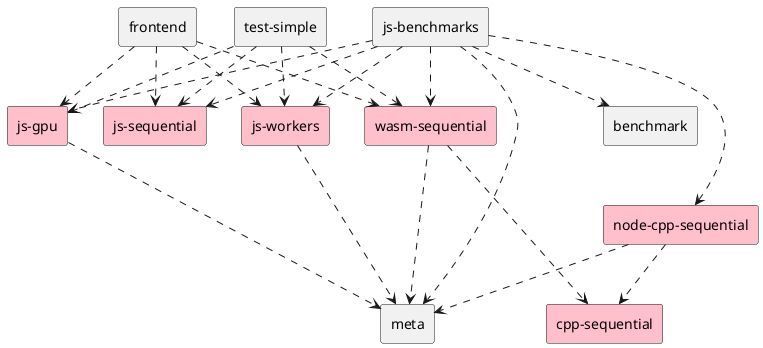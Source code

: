 @startuml deps

hide empty members
rectangle "benchmark" as benchmark
rectangle "cpp-sequential" as cpp_sequential #pink
rectangle "frontend" as frontend
rectangle "js-benchmarks" as js_benchmarks
rectangle "js-gpu" as js_gpu  #pink
rectangle "js-sequential" as js_sequential  #pink
rectangle "js-workers" as js_workers  #pink
rectangle "meta" as meta
rectangle "node-cpp-sequential" as node_cpp_sequential  #pink
rectangle "test-simple" as test_simple
rectangle "wasm-sequential" as wasm_sequential  #pink

frontend ..>js_gpu
frontend ..>js_workers
frontend ..>js_sequential
frontend ..>wasm_sequential

test_simple ..>js_gpu
test_simple ..>js_workers
test_simple ..>js_sequential
test_simple ..>wasm_sequential

js_benchmarks ..>meta
js_benchmarks ..>js_gpu
js_benchmarks ..>js_workers
js_benchmarks ..>js_sequential
js_benchmarks ..>wasm_sequential
js_benchmarks ...>node_cpp_sequential

js_benchmarks ..> benchmark

wasm_sequential ...>cpp_sequential
node_cpp_sequential ..>cpp_sequential

js_workers ..>meta
wasm_sequential ..>meta
js_gpu ..>meta
node_cpp_sequential ..>meta


@enduml
